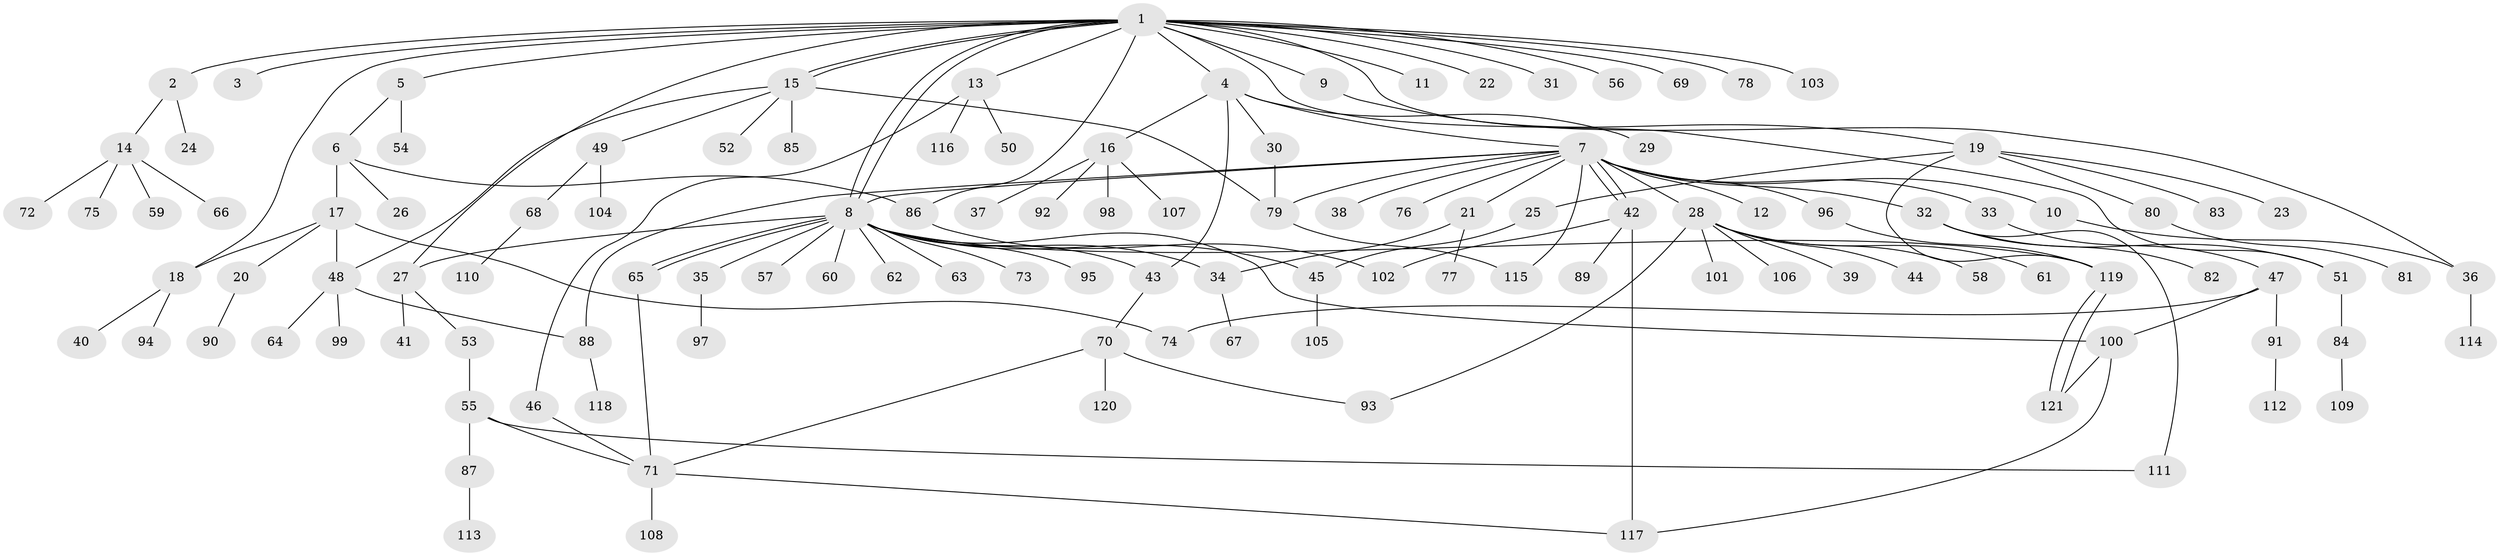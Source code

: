 // Generated by graph-tools (version 1.1) at 2025/14/03/09/25 04:14:29]
// undirected, 121 vertices, 152 edges
graph export_dot {
graph [start="1"]
  node [color=gray90,style=filled];
  1;
  2;
  3;
  4;
  5;
  6;
  7;
  8;
  9;
  10;
  11;
  12;
  13;
  14;
  15;
  16;
  17;
  18;
  19;
  20;
  21;
  22;
  23;
  24;
  25;
  26;
  27;
  28;
  29;
  30;
  31;
  32;
  33;
  34;
  35;
  36;
  37;
  38;
  39;
  40;
  41;
  42;
  43;
  44;
  45;
  46;
  47;
  48;
  49;
  50;
  51;
  52;
  53;
  54;
  55;
  56;
  57;
  58;
  59;
  60;
  61;
  62;
  63;
  64;
  65;
  66;
  67;
  68;
  69;
  70;
  71;
  72;
  73;
  74;
  75;
  76;
  77;
  78;
  79;
  80;
  81;
  82;
  83;
  84;
  85;
  86;
  87;
  88;
  89;
  90;
  91;
  92;
  93;
  94;
  95;
  96;
  97;
  98;
  99;
  100;
  101;
  102;
  103;
  104;
  105;
  106;
  107;
  108;
  109;
  110;
  111;
  112;
  113;
  114;
  115;
  116;
  117;
  118;
  119;
  120;
  121;
  1 -- 2;
  1 -- 3;
  1 -- 4;
  1 -- 5;
  1 -- 8;
  1 -- 8;
  1 -- 9;
  1 -- 11;
  1 -- 13;
  1 -- 15;
  1 -- 15;
  1 -- 18;
  1 -- 22;
  1 -- 27;
  1 -- 31;
  1 -- 36;
  1 -- 51;
  1 -- 56;
  1 -- 69;
  1 -- 78;
  1 -- 86;
  1 -- 103;
  2 -- 14;
  2 -- 24;
  4 -- 7;
  4 -- 16;
  4 -- 29;
  4 -- 30;
  4 -- 43;
  5 -- 6;
  5 -- 54;
  6 -- 17;
  6 -- 26;
  6 -- 86;
  7 -- 8;
  7 -- 10;
  7 -- 12;
  7 -- 21;
  7 -- 28;
  7 -- 32;
  7 -- 33;
  7 -- 38;
  7 -- 42;
  7 -- 42;
  7 -- 76;
  7 -- 79;
  7 -- 88;
  7 -- 96;
  7 -- 115;
  8 -- 27;
  8 -- 34;
  8 -- 35;
  8 -- 43;
  8 -- 45;
  8 -- 57;
  8 -- 60;
  8 -- 62;
  8 -- 63;
  8 -- 65;
  8 -- 65;
  8 -- 73;
  8 -- 95;
  8 -- 100;
  8 -- 119;
  9 -- 19;
  10 -- 36;
  13 -- 46;
  13 -- 50;
  13 -- 116;
  14 -- 59;
  14 -- 66;
  14 -- 72;
  14 -- 75;
  15 -- 48;
  15 -- 49;
  15 -- 52;
  15 -- 79;
  15 -- 85;
  16 -- 37;
  16 -- 92;
  16 -- 98;
  16 -- 107;
  17 -- 18;
  17 -- 20;
  17 -- 48;
  17 -- 74;
  18 -- 40;
  18 -- 94;
  19 -- 23;
  19 -- 25;
  19 -- 80;
  19 -- 83;
  19 -- 119;
  20 -- 90;
  21 -- 34;
  21 -- 77;
  25 -- 45;
  27 -- 41;
  27 -- 53;
  28 -- 39;
  28 -- 44;
  28 -- 58;
  28 -- 61;
  28 -- 93;
  28 -- 101;
  28 -- 106;
  30 -- 79;
  32 -- 51;
  32 -- 82;
  32 -- 111;
  33 -- 47;
  34 -- 67;
  35 -- 97;
  36 -- 114;
  42 -- 89;
  42 -- 102;
  42 -- 117;
  43 -- 70;
  45 -- 105;
  46 -- 71;
  47 -- 74;
  47 -- 91;
  47 -- 100;
  48 -- 64;
  48 -- 88;
  48 -- 99;
  49 -- 68;
  49 -- 104;
  51 -- 84;
  53 -- 55;
  55 -- 71;
  55 -- 87;
  55 -- 111;
  65 -- 71;
  68 -- 110;
  70 -- 71;
  70 -- 93;
  70 -- 120;
  71 -- 108;
  71 -- 117;
  79 -- 115;
  80 -- 81;
  84 -- 109;
  86 -- 102;
  87 -- 113;
  88 -- 118;
  91 -- 112;
  96 -- 119;
  100 -- 117;
  100 -- 121;
  119 -- 121;
  119 -- 121;
}
